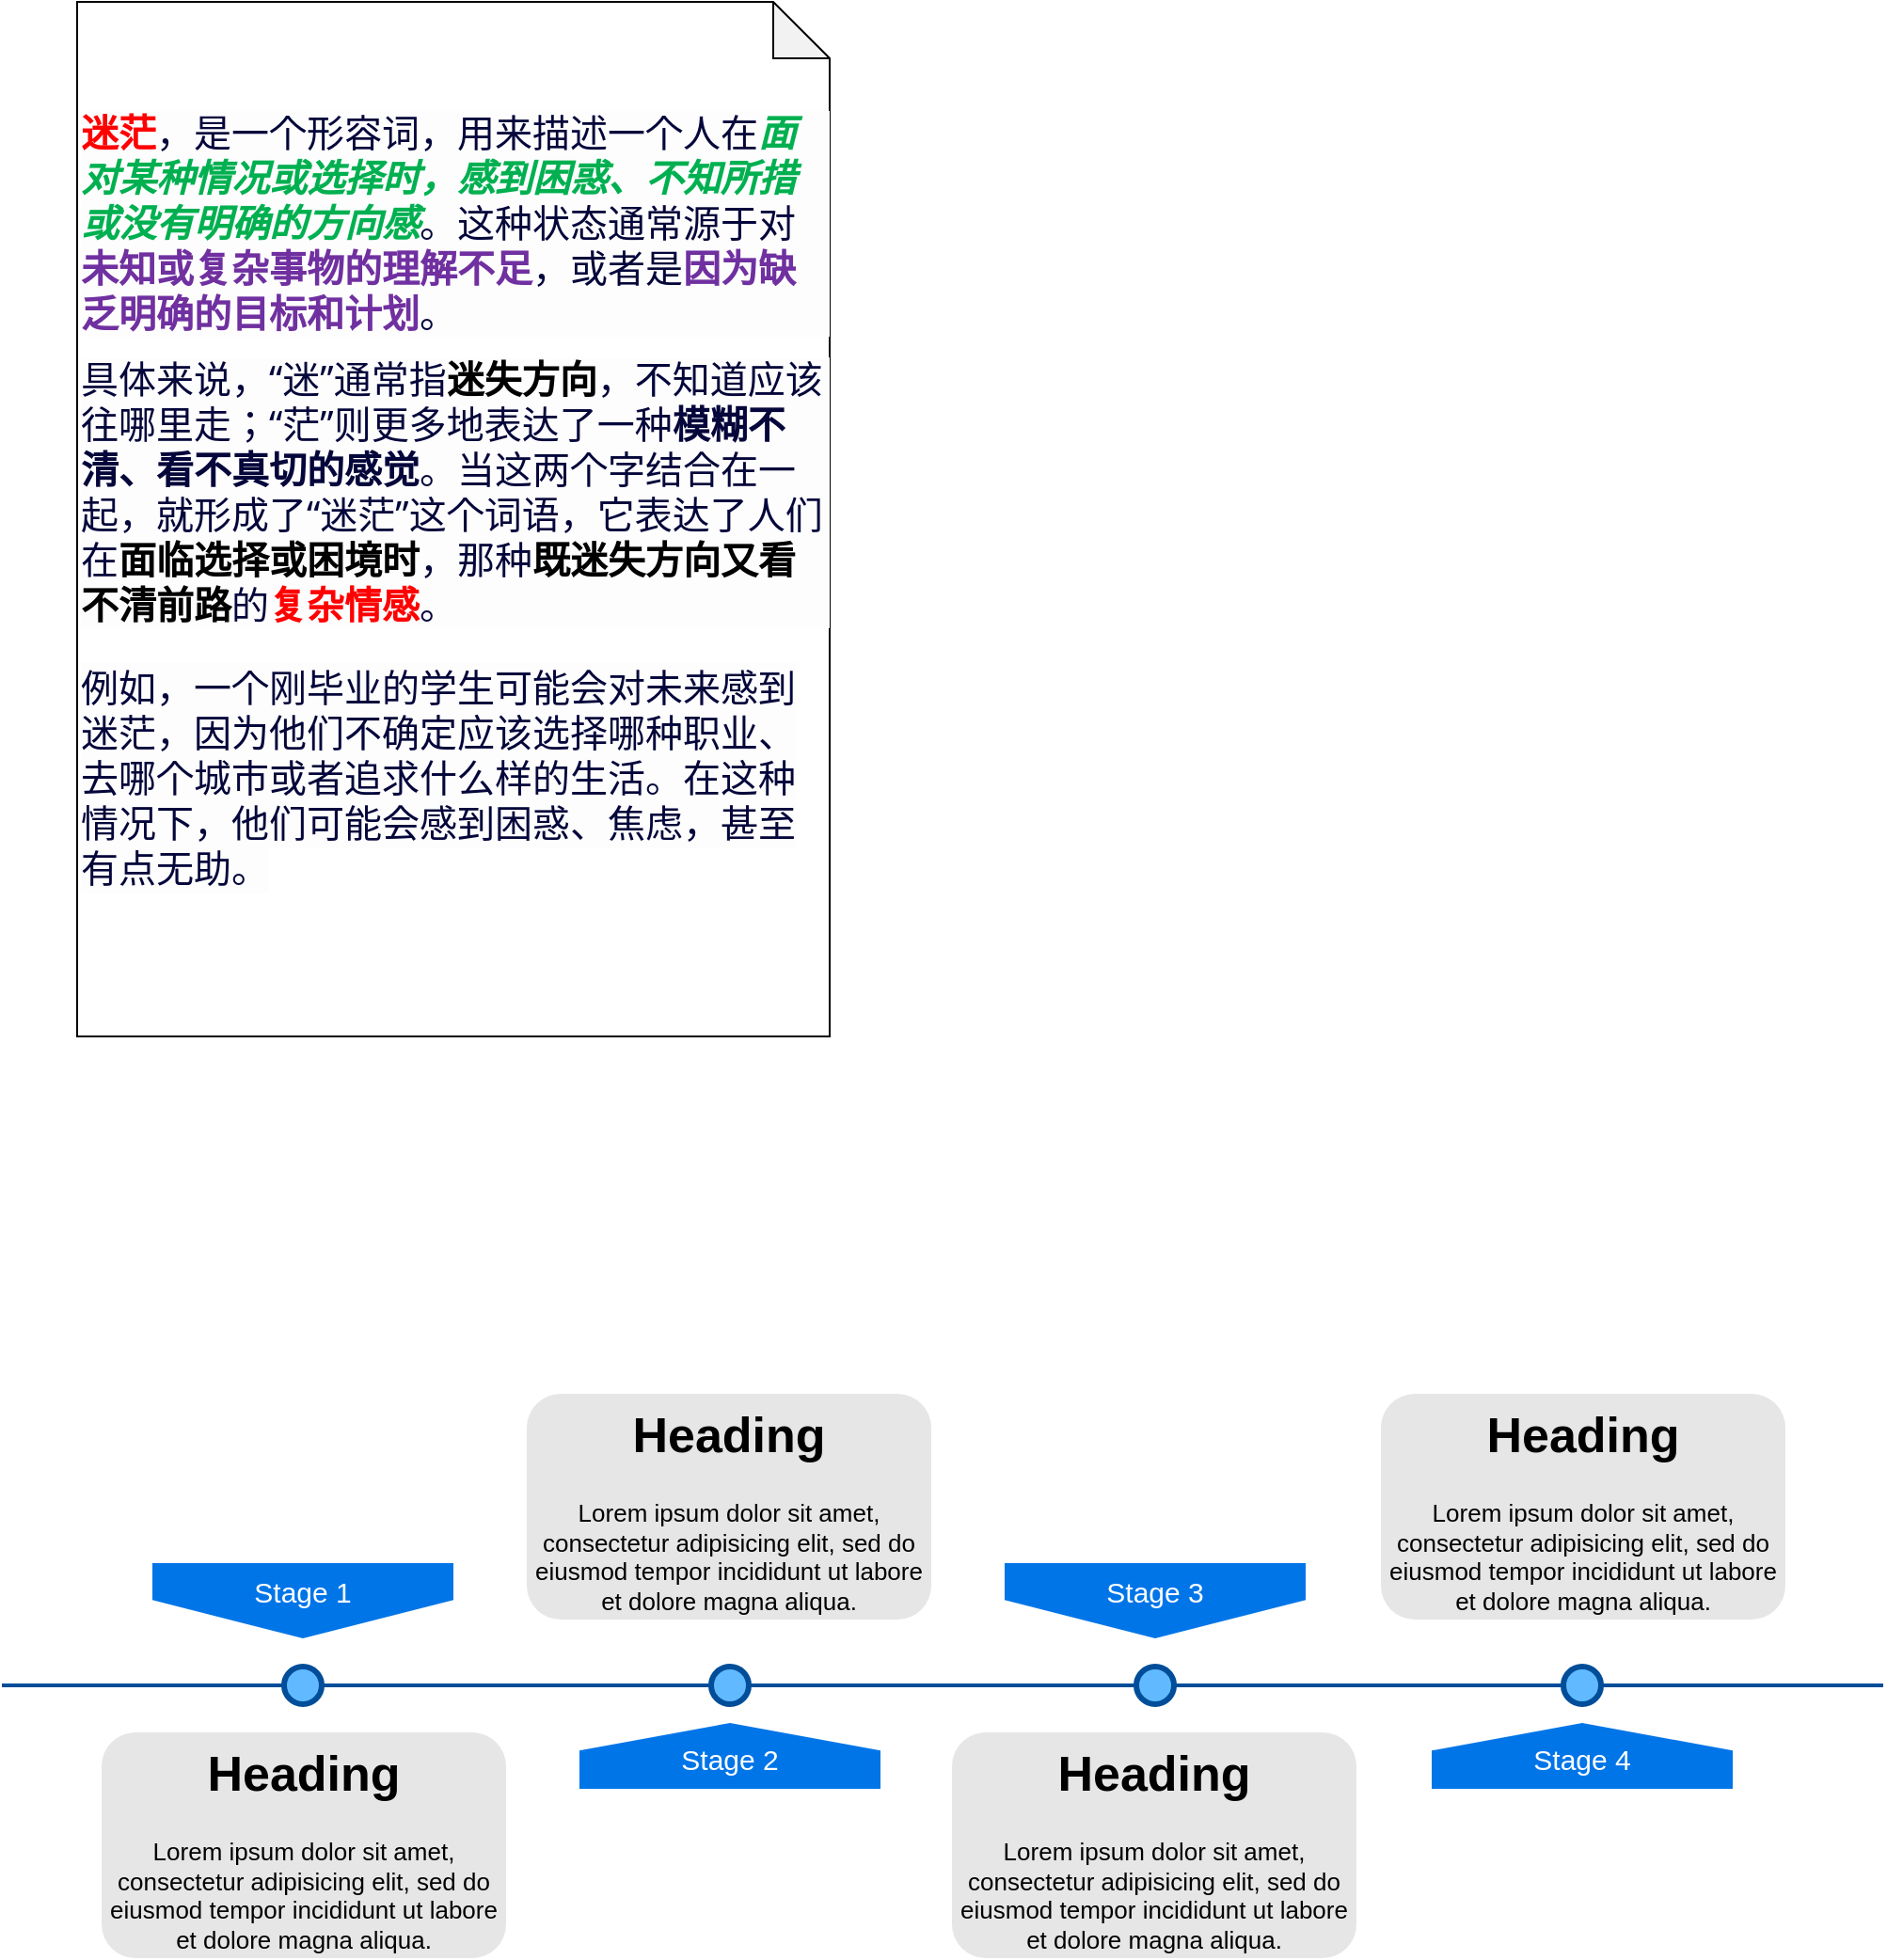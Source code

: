 <mxfile version="24.0.3" type="github">
  <diagram name="Page-1" id="82e54ff1-d628-8f03-85c4-9753963a91cd">
    <mxGraphModel dx="1562" dy="1687" grid="1" gridSize="10" guides="1" tooltips="1" connect="1" arrows="1" fold="1" page="1" pageScale="1" pageWidth="1100" pageHeight="850" background="none" math="0" shadow="0">
      <root>
        <mxCell id="0" />
        <mxCell id="1" parent="0" />
        <mxCell id="4ec97bd9e5d20128-1" value="" style="line;strokeWidth=2;html=1;fillColor=none;fontSize=28;fontColor=#004D99;strokeColor=#004D99;" parent="1" vertex="1">
          <mxGeometry x="40" y="400" width="1000" height="10" as="geometry" />
        </mxCell>
        <mxCell id="4ec97bd9e5d20128-5" value="Stage 1" style="shape=offPageConnector;whiteSpace=wrap;html=1;fillColor=#0075E8;fontSize=15;fontColor=#FFFFFF;size=0.509;verticalAlign=top;strokeColor=none;" parent="1" vertex="1">
          <mxGeometry x="120" y="340" width="160" height="40" as="geometry" />
        </mxCell>
        <mxCell id="4ec97bd9e5d20128-6" value="&lt;span&gt;Stage 3&lt;/span&gt;" style="shape=offPageConnector;whiteSpace=wrap;html=1;fillColor=#0075E8;fontSize=15;fontColor=#FFFFFF;size=0.509;verticalAlign=top;strokeColor=none;" parent="1" vertex="1">
          <mxGeometry x="573" y="340" width="160" height="40" as="geometry" />
        </mxCell>
        <mxCell id="4ec97bd9e5d20128-7" value="&lt;span&gt;Stage 2&lt;/span&gt;" style="shape=offPageConnector;whiteSpace=wrap;html=1;fillColor=#0075E8;fontSize=15;fontColor=#FFFFFF;size=0.418;flipV=1;verticalAlign=bottom;strokeColor=none;spacingBottom=4;" parent="1" vertex="1">
          <mxGeometry x="347" y="425" width="160" height="35" as="geometry" />
        </mxCell>
        <mxCell id="4ec97bd9e5d20128-8" value="&lt;span&gt;Stage 4&lt;/span&gt;" style="shape=offPageConnector;whiteSpace=wrap;html=1;fillColor=#0075E8;fontSize=15;fontColor=#FFFFFF;size=0.418;flipV=1;verticalAlign=bottom;strokeColor=none;spacingBottom=4;" parent="1" vertex="1">
          <mxGeometry x="800" y="425" width="160" height="35" as="geometry" />
        </mxCell>
        <mxCell id="4ec97bd9e5d20128-9" value="" style="ellipse;whiteSpace=wrap;html=1;fillColor=#61BAFF;fontSize=28;fontColor=#004D99;strokeWidth=3;strokeColor=#004D99;" parent="1" vertex="1">
          <mxGeometry x="190" y="395" width="20" height="20" as="geometry" />
        </mxCell>
        <mxCell id="4ec97bd9e5d20128-10" value="" style="ellipse;whiteSpace=wrap;html=1;fillColor=#61BAFF;fontSize=28;fontColor=#004D99;strokeWidth=3;strokeColor=#004D99;" parent="1" vertex="1">
          <mxGeometry x="417" y="395" width="20" height="20" as="geometry" />
        </mxCell>
        <mxCell id="4ec97bd9e5d20128-11" value="" style="ellipse;whiteSpace=wrap;html=1;fillColor=#61BAFF;fontSize=28;fontColor=#004D99;strokeWidth=3;strokeColor=#004D99;" parent="1" vertex="1">
          <mxGeometry x="643" y="395" width="20" height="20" as="geometry" />
        </mxCell>
        <mxCell id="4ec97bd9e5d20128-13" value="" style="ellipse;whiteSpace=wrap;html=1;fillColor=#61BAFF;fontSize=28;fontColor=#004D99;strokeWidth=3;strokeColor=#004D99;" parent="1" vertex="1">
          <mxGeometry x="870" y="395" width="20" height="20" as="geometry" />
        </mxCell>
        <mxCell id="4ec97bd9e5d20128-14" value="&lt;h1&gt;Heading&lt;/h1&gt;&lt;p&gt;Lorem ipsum dolor sit amet, consectetur adipisicing elit, sed do eiusmod tempor incididunt ut labore et dolore magna aliqua.&lt;/p&gt;" style="text;html=1;spacing=5;spacingTop=-20;whiteSpace=wrap;overflow=hidden;strokeColor=none;strokeWidth=3;fillColor=#E6E6E6;fontSize=13;fontColor=#000000;align=center;rounded=1;" parent="1" vertex="1">
          <mxGeometry x="93" y="430" width="215" height="120" as="geometry" />
        </mxCell>
        <mxCell id="4ec97bd9e5d20128-16" value="&lt;h1&gt;Heading&lt;/h1&gt;&lt;p&gt;Lorem ipsum dolor sit amet, consectetur adipisicing elit, sed do eiusmod tempor incididunt ut labore et dolore magna aliqua.&lt;/p&gt;" style="text;html=1;spacing=5;spacingTop=-20;whiteSpace=wrap;overflow=hidden;strokeColor=none;strokeWidth=3;fillColor=#E6E6E6;fontSize=13;fontColor=#000000;align=center;rounded=1;" parent="1" vertex="1">
          <mxGeometry x="319" y="250" width="215" height="120" as="geometry" />
        </mxCell>
        <mxCell id="4ec97bd9e5d20128-17" value="&lt;h1&gt;Heading&lt;/h1&gt;&lt;p&gt;Lorem ipsum dolor sit amet, consectetur adipisicing elit, sed do eiusmod tempor incididunt ut labore et dolore magna aliqua.&lt;/p&gt;" style="text;html=1;spacing=5;spacingTop=-20;whiteSpace=wrap;overflow=hidden;strokeColor=none;strokeWidth=3;fillColor=#E6E6E6;fontSize=13;fontColor=#000000;align=center;rounded=1;" parent="1" vertex="1">
          <mxGeometry x="545" y="430" width="215" height="120" as="geometry" />
        </mxCell>
        <mxCell id="4ec97bd9e5d20128-18" value="&lt;h1&gt;Heading&lt;/h1&gt;&lt;p&gt;Lorem ipsum dolor sit amet, consectetur adipisicing elit, sed do eiusmod tempor incididunt ut labore et dolore magna aliqua.&lt;/p&gt;" style="text;html=1;spacing=5;spacingTop=-20;whiteSpace=wrap;overflow=hidden;strokeColor=none;strokeWidth=3;fillColor=#E6E6E6;fontSize=13;fontColor=#000000;align=center;rounded=1;" parent="1" vertex="1">
          <mxGeometry x="773" y="250" width="215" height="120" as="geometry" />
        </mxCell>
        <mxCell id="qtW2Ptqo8B_Tq6HGohEx-1" value="&lt;p style=&quot;margin: 0pt; text-indent: 0pt; padding: 0pt; background: rgb(253, 253, 254); font-size: 20px;&quot; class=&quot;p&quot;&gt;&lt;font style=&quot;font-size: 20px;&quot;&gt;&lt;b style=&quot;&quot;&gt;&lt;span style=&quot;font-family: &amp;quot;Segoe UI&amp;quot;; color: rgb(255, 0, 0); letter-spacing: 0pt; background-image: initial; background-position: initial; background-size: initial; background-repeat: initial; background-attachment: initial; background-origin: initial; background-clip: initial;&quot;&gt;&lt;font style=&quot;font-size: 20px;&quot; face=&quot;Segoe UI&quot;&gt;迷茫&lt;/font&gt;&lt;/span&gt;&lt;/b&gt;&lt;span style=&quot;font-family: &amp;quot;Segoe UI&amp;quot;; color: rgb(5, 7, 59); letter-spacing: 0pt; background-image: initial; background-position: initial; background-size: initial; background-repeat: initial; background-attachment: initial; background-origin: initial; background-clip: initial;&quot;&gt;&lt;font style=&quot;font-size: 20px;&quot; face=&quot;Segoe UI&quot;&gt;，是一个形容词，用来描述一个人在&lt;/font&gt;&lt;/span&gt;&lt;b style=&quot;&quot;&gt;&lt;i&gt;&lt;span style=&quot;font-family: &amp;quot;Segoe UI&amp;quot;; color: rgb(0, 176, 80); letter-spacing: 0pt; background-image: initial; background-position: initial; background-size: initial; background-repeat: initial; background-attachment: initial; background-origin: initial; background-clip: initial;&quot;&gt;&lt;font style=&quot;font-size: 20px;&quot; face=&quot;Segoe UI&quot;&gt;面对某种情况或选择时，感到困惑、不知所措或没有明确的方向感&lt;/font&gt;&lt;/span&gt;&lt;/i&gt;&lt;/b&gt;&lt;span style=&quot;font-family: &amp;quot;Segoe UI&amp;quot;; color: rgb(5, 7, 59); letter-spacing: 0pt; background-image: initial; background-position: initial; background-size: initial; background-repeat: initial; background-attachment: initial; background-origin: initial; background-clip: initial;&quot;&gt;&lt;font style=&quot;font-size: 20px;&quot; face=&quot;Segoe UI&quot;&gt;。这种状态通常源于对&lt;/font&gt;&lt;/span&gt;&lt;b style=&quot;&quot;&gt;&lt;span style=&quot;font-family: &amp;quot;Segoe UI&amp;quot;; color: rgb(112, 48, 160); letter-spacing: 0pt; background-image: initial; background-position: initial; background-size: initial; background-repeat: initial; background-attachment: initial; background-origin: initial; background-clip: initial;&quot;&gt;&lt;font style=&quot;font-size: 20px;&quot; face=&quot;Segoe UI&quot;&gt;未知或复杂事物的理解不足&lt;/font&gt;&lt;/span&gt;&lt;/b&gt;&lt;span style=&quot;font-family: &amp;quot;Segoe UI&amp;quot;; color: rgb(5, 7, 59); letter-spacing: 0pt; background-image: initial; background-position: initial; background-size: initial; background-repeat: initial; background-attachment: initial; background-origin: initial; background-clip: initial;&quot;&gt;&lt;font style=&quot;font-size: 20px;&quot; face=&quot;Segoe UI&quot;&gt;，或者是&lt;/font&gt;&lt;/span&gt;&lt;b style=&quot;&quot;&gt;&lt;span style=&quot;font-family: &amp;quot;Segoe UI&amp;quot;; color: rgb(112, 48, 160); letter-spacing: 0pt; background-image: initial; background-position: initial; background-size: initial; background-repeat: initial; background-attachment: initial; background-origin: initial; background-clip: initial;&quot;&gt;&lt;font style=&quot;font-size: 20px;&quot; face=&quot;Segoe UI&quot;&gt;因为缺乏明确的目标和计划&lt;/font&gt;&lt;/span&gt;&lt;/b&gt;&lt;span style=&quot;font-family: &amp;quot;Segoe UI&amp;quot;; color: rgb(5, 7, 59); letter-spacing: 0pt; background-image: initial; background-position: initial; background-size: initial; background-repeat: initial; background-attachment: initial; background-origin: initial; background-clip: initial;&quot;&gt;&lt;font style=&quot;font-size: 20px;&quot; face=&quot;Segoe UI&quot;&gt;。&lt;/font&gt;&lt;/span&gt;&lt;span style=&quot;font-family: &amp;quot;Segoe UI&amp;quot;; color: rgb(5, 7, 59); letter-spacing: 0pt;&quot;&gt;&lt;/span&gt;&lt;/font&gt;&lt;/p&gt;&lt;p style=&quot;margin: 8.4pt 0pt 0pt; text-indent: 0pt; padding: 0pt; background: rgb(253, 253, 254); font-size: 20px;&quot; class=&quot;p&quot;&gt;&lt;font style=&quot;font-size: 20px;&quot;&gt;&lt;span style=&quot;font-family: &amp;quot;Segoe UI&amp;quot;; color: rgb(5, 7, 59); letter-spacing: 0pt; background-image: initial; background-position: initial; background-size: initial; background-repeat: initial; background-attachment: initial; background-origin: initial; background-clip: initial;&quot;&gt;&lt;font style=&quot;font-size: 20px;&quot; face=&quot;Segoe UI&quot;&gt;具体来说，&lt;/font&gt;“迷”通常指&lt;/span&gt;&lt;b&gt;&lt;span style=&quot;font-family: &amp;quot;Segoe UI&amp;quot;; letter-spacing: 0pt; background-image: initial; background-position: initial; background-size: initial; background-repeat: initial; background-attachment: initial; background-origin: initial; background-clip: initial;&quot;&gt;&lt;font style=&quot;font-size: 20px;&quot; face=&quot;Segoe UI&quot;&gt;迷失方向&lt;/font&gt;&lt;/span&gt;&lt;/b&gt;&lt;span style=&quot;font-family: &amp;quot;Segoe UI&amp;quot;; color: rgb(5, 7, 59); letter-spacing: 0pt; background-image: initial; background-position: initial; background-size: initial; background-repeat: initial; background-attachment: initial; background-origin: initial; background-clip: initial;&quot;&gt;&lt;font style=&quot;font-size: 20px;&quot; face=&quot;Segoe UI&quot;&gt;，不知道应该往哪里走；&lt;/font&gt;“茫”则更多地表达了一种&lt;/span&gt;&lt;b&gt;&lt;span style=&quot;font-family: &amp;quot;Segoe UI&amp;quot;; color: rgb(5, 7, 59); letter-spacing: 0pt; background-image: initial; background-position: initial; background-size: initial; background-repeat: initial; background-attachment: initial; background-origin: initial; background-clip: initial;&quot;&gt;&lt;font style=&quot;font-size: 20px;&quot; face=&quot;Segoe UI&quot;&gt;模糊不清、看不真切的感觉&lt;/font&gt;&lt;/span&gt;&lt;/b&gt;&lt;span style=&quot;font-family: &amp;quot;Segoe UI&amp;quot;; color: rgb(5, 7, 59); letter-spacing: 0pt; background-image: initial; background-position: initial; background-size: initial; background-repeat: initial; background-attachment: initial; background-origin: initial; background-clip: initial;&quot;&gt;&lt;font style=&quot;font-size: 20px;&quot; face=&quot;Segoe UI&quot;&gt;。当这两个字结合在一起，就形成了&lt;/font&gt;“迷茫”这个词语，它表达了人们在&lt;/span&gt;&lt;b&gt;&lt;span style=&quot;font-family: &amp;quot;Segoe UI&amp;quot;; letter-spacing: 0pt; background-image: initial; background-position: initial; background-size: initial; background-repeat: initial; background-attachment: initial; background-origin: initial; background-clip: initial;&quot;&gt;&lt;font style=&quot;font-size: 20px;&quot; face=&quot;Segoe UI&quot;&gt;面临选择或困境时&lt;/font&gt;&lt;/span&gt;&lt;/b&gt;&lt;span style=&quot;font-family: &amp;quot;Segoe UI&amp;quot;; color: rgb(5, 7, 59); letter-spacing: 0pt; background-image: initial; background-position: initial; background-size: initial; background-repeat: initial; background-attachment: initial; background-origin: initial; background-clip: initial;&quot;&gt;&lt;font style=&quot;font-size: 20px;&quot; face=&quot;Segoe UI&quot;&gt;，那种&lt;/font&gt;&lt;/span&gt;&lt;b&gt;&lt;span style=&quot;font-family: &amp;quot;Segoe UI&amp;quot;; letter-spacing: 0pt; background-image: initial; background-position: initial; background-size: initial; background-repeat: initial; background-attachment: initial; background-origin: initial; background-clip: initial;&quot;&gt;&lt;font style=&quot;font-size: 20px;&quot; face=&quot;Segoe UI&quot;&gt;既迷失方向又看不清前路&lt;/font&gt;&lt;/span&gt;&lt;/b&gt;&lt;span style=&quot;font-family: &amp;quot;Segoe UI&amp;quot;; color: rgb(5, 7, 59); letter-spacing: 0pt; background-image: initial; background-position: initial; background-size: initial; background-repeat: initial; background-attachment: initial; background-origin: initial; background-clip: initial;&quot;&gt;&lt;font style=&quot;font-size: 20px;&quot; face=&quot;Segoe UI&quot;&gt;的&lt;/font&gt;&lt;/span&gt;&lt;b&gt;&lt;span style=&quot;font-family: &amp;quot;Segoe UI&amp;quot;; color: rgb(255, 0, 0); letter-spacing: 0pt; background-image: initial; background-position: initial; background-size: initial; background-repeat: initial; background-attachment: initial; background-origin: initial; background-clip: initial;&quot;&gt;&lt;font style=&quot;font-size: 20px;&quot; face=&quot;Segoe UI&quot;&gt;复杂情感&lt;/font&gt;&lt;/span&gt;&lt;/b&gt;&lt;span style=&quot;font-family: &amp;quot;Segoe UI&amp;quot;; color: rgb(5, 7, 59); letter-spacing: 0pt; background-image: initial; background-position: initial; background-size: initial; background-repeat: initial; background-attachment: initial; background-origin: initial; background-clip: initial;&quot;&gt;&lt;font style=&quot;font-size: 20px;&quot; face=&quot;Segoe UI&quot;&gt;。&lt;/font&gt;&lt;/span&gt;&lt;span style=&quot;font-family: &amp;quot;Segoe UI&amp;quot;; color: rgb(5, 7, 59); letter-spacing: 0pt;&quot;&gt;&lt;/span&gt;&lt;/font&gt;&lt;/p&gt;&lt;p style=&quot;font-size: 20px;&quot; class=&quot;MsoNormal&quot;&gt;&lt;span style=&quot;font-family: &amp;quot;Segoe UI&amp;quot;; color: rgb(5, 7, 59); letter-spacing: 0pt; background: rgb(253, 253, 254);&quot;&gt;&lt;font style=&quot;font-size: 20px;&quot; face=&quot;Segoe UI&quot;&gt;例如，一个刚毕业的学生可能会对未来感到迷茫，因为他们不确定应该选择哪种职业、去哪个城市或者追求什么样的生活。在这种情况下，他们可能会感到困惑、焦虑，甚至有点无助。&lt;/font&gt;&lt;/span&gt;&lt;/p&gt;" style="shape=note;whiteSpace=wrap;html=1;backgroundOutline=1;darkOpacity=0.05;align=left;" vertex="1" parent="1">
          <mxGeometry x="80" y="-490" width="400" height="550" as="geometry" />
        </mxCell>
      </root>
    </mxGraphModel>
  </diagram>
</mxfile>
